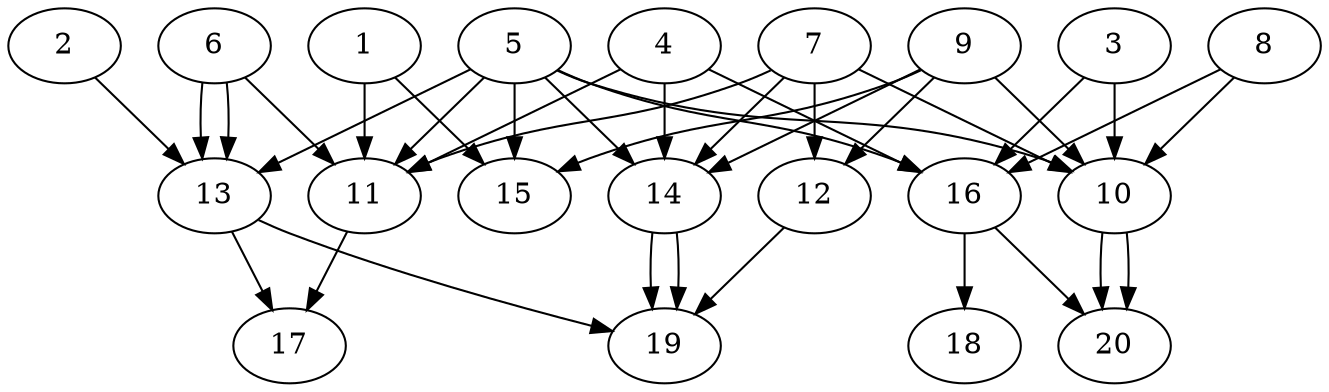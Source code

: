// DAG automatically generated by daggen at Thu Oct  3 13:58:43 2019
// ./daggen --dot -n 20 --ccr 0.5 --fat 0.7 --regular 0.7 --density 0.7 --mindata 5242880 --maxdata 52428800 
digraph G {
  1 [size="100024320", alpha="0.06", expect_size="50012160"] 
  1 -> 11 [size ="50012160"]
  1 -> 15 [size ="50012160"]
  2 [size="89020416", alpha="0.04", expect_size="44510208"] 
  2 -> 13 [size ="44510208"]
  3 [size="46778368", alpha="0.18", expect_size="23389184"] 
  3 -> 10 [size ="23389184"]
  3 -> 16 [size ="23389184"]
  4 [size="50659328", alpha="0.18", expect_size="25329664"] 
  4 -> 11 [size ="25329664"]
  4 -> 14 [size ="25329664"]
  4 -> 16 [size ="25329664"]
  5 [size="49651712", alpha="0.12", expect_size="24825856"] 
  5 -> 10 [size ="24825856"]
  5 -> 11 [size ="24825856"]
  5 -> 13 [size ="24825856"]
  5 -> 14 [size ="24825856"]
  5 -> 15 [size ="24825856"]
  5 -> 16 [size ="24825856"]
  6 [size="29016064", alpha="0.13", expect_size="14508032"] 
  6 -> 11 [size ="14508032"]
  6 -> 13 [size ="14508032"]
  6 -> 13 [size ="14508032"]
  7 [size="91086848", alpha="0.09", expect_size="45543424"] 
  7 -> 10 [size ="45543424"]
  7 -> 11 [size ="45543424"]
  7 -> 12 [size ="45543424"]
  7 -> 14 [size ="45543424"]
  8 [size="79548416", alpha="0.10", expect_size="39774208"] 
  8 -> 10 [size ="39774208"]
  8 -> 16 [size ="39774208"]
  9 [size="52854784", alpha="0.12", expect_size="26427392"] 
  9 -> 10 [size ="26427392"]
  9 -> 12 [size ="26427392"]
  9 -> 14 [size ="26427392"]
  9 -> 15 [size ="26427392"]
  10 [size="61876224", alpha="0.19", expect_size="30938112"] 
  10 -> 20 [size ="30938112"]
  10 -> 20 [size ="30938112"]
  11 [size="20744192", alpha="0.06", expect_size="10372096"] 
  11 -> 17 [size ="10372096"]
  12 [size="50987008", alpha="0.17", expect_size="25493504"] 
  12 -> 19 [size ="25493504"]
  13 [size="69419008", alpha="0.13", expect_size="34709504"] 
  13 -> 17 [size ="34709504"]
  13 -> 19 [size ="34709504"]
  14 [size="59162624", alpha="0.04", expect_size="29581312"] 
  14 -> 19 [size ="29581312"]
  14 -> 19 [size ="29581312"]
  15 [size="49186816", alpha="0.04", expect_size="24593408"] 
  16 [size="12234752", alpha="0.19", expect_size="6117376"] 
  16 -> 18 [size ="6117376"]
  16 -> 20 [size ="6117376"]
  17 [size="75139072", alpha="0.08", expect_size="37569536"] 
  18 [size="24909824", alpha="0.02", expect_size="12454912"] 
  19 [size="70785024", alpha="0.02", expect_size="35392512"] 
  20 [size="32292864", alpha="0.19", expect_size="16146432"] 
}
